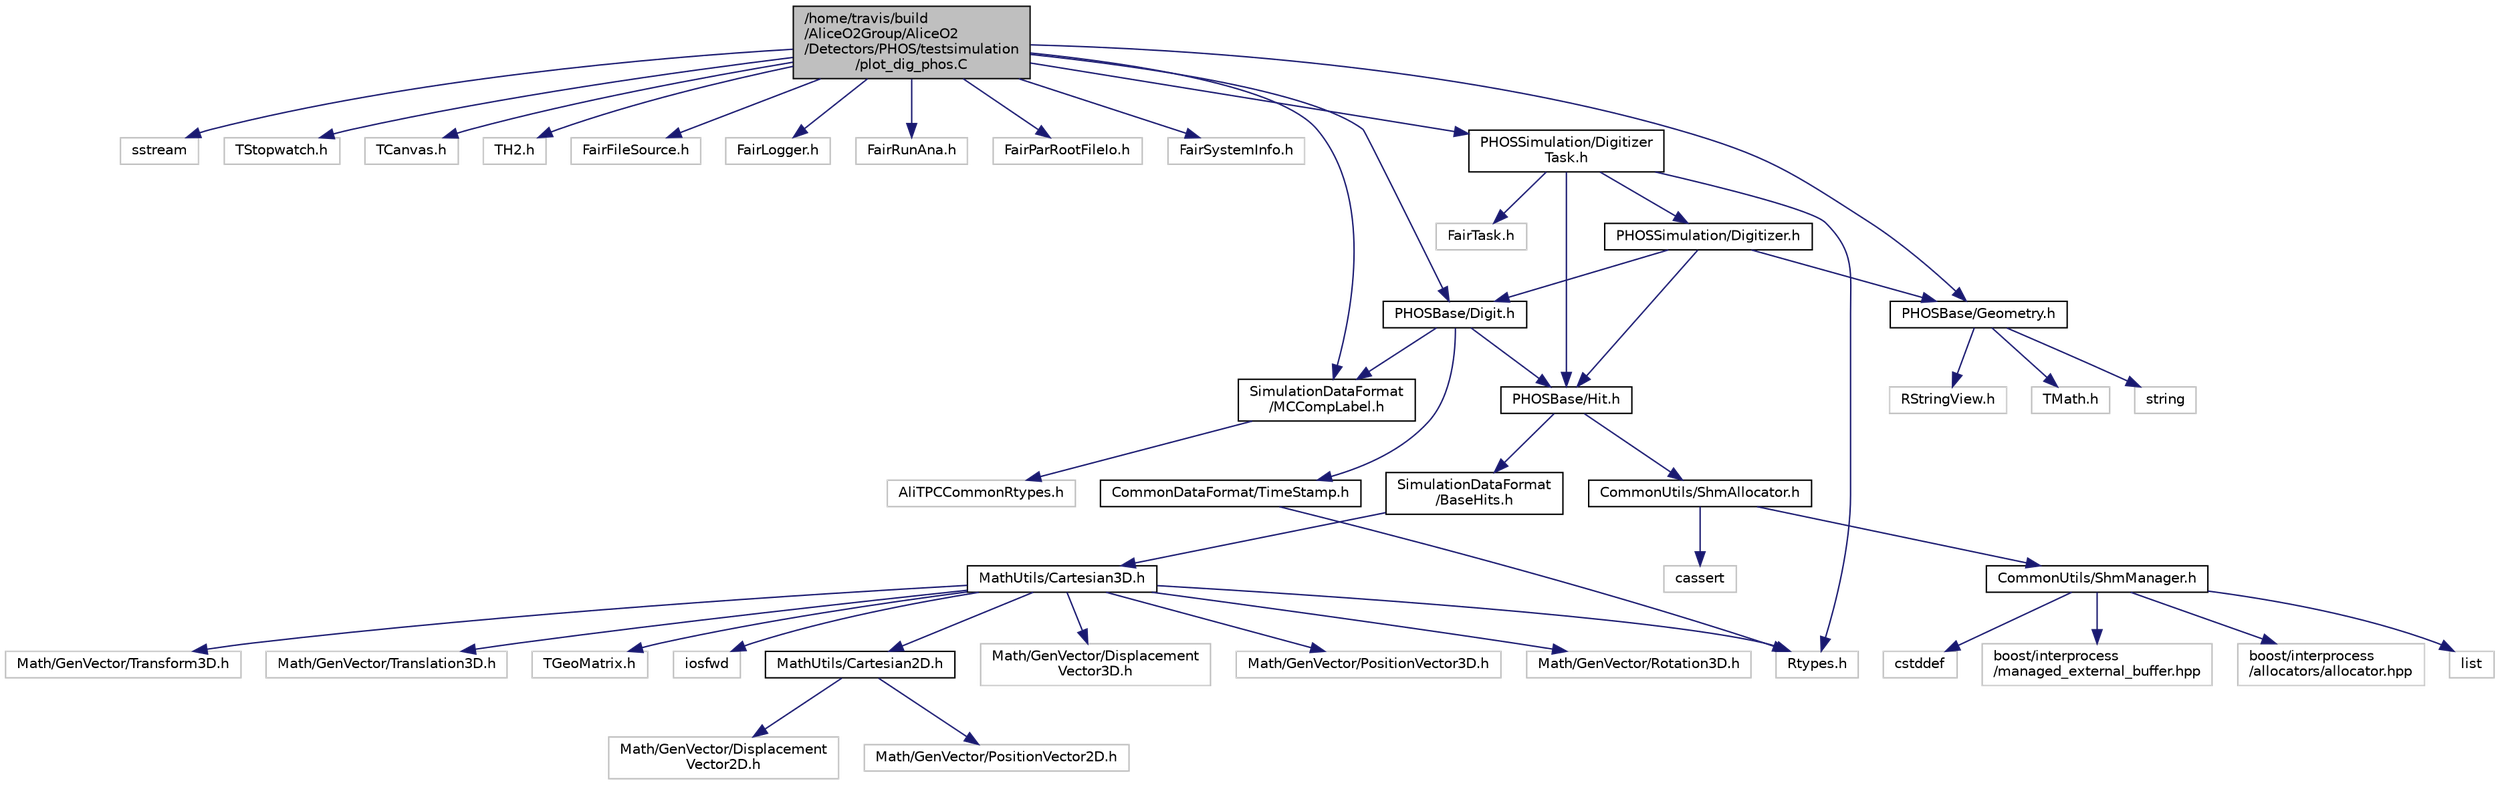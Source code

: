 digraph "/home/travis/build/AliceO2Group/AliceO2/Detectors/PHOS/testsimulation/plot_dig_phos.C"
{
 // INTERACTIVE_SVG=YES
  bgcolor="transparent";
  edge [fontname="Helvetica",fontsize="10",labelfontname="Helvetica",labelfontsize="10"];
  node [fontname="Helvetica",fontsize="10",shape=record];
  Node1 [label="/home/travis/build\l/AliceO2Group/AliceO2\l/Detectors/PHOS/testsimulation\l/plot_dig_phos.C",height=0.2,width=0.4,color="black", fillcolor="grey75", style="filled" fontcolor="black"];
  Node1 -> Node2 [color="midnightblue",fontsize="10",style="solid",fontname="Helvetica"];
  Node2 [label="sstream",height=0.2,width=0.4,color="grey75"];
  Node1 -> Node3 [color="midnightblue",fontsize="10",style="solid",fontname="Helvetica"];
  Node3 [label="TStopwatch.h",height=0.2,width=0.4,color="grey75"];
  Node1 -> Node4 [color="midnightblue",fontsize="10",style="solid",fontname="Helvetica"];
  Node4 [label="TCanvas.h",height=0.2,width=0.4,color="grey75"];
  Node1 -> Node5 [color="midnightblue",fontsize="10",style="solid",fontname="Helvetica"];
  Node5 [label="TH2.h",height=0.2,width=0.4,color="grey75"];
  Node1 -> Node6 [color="midnightblue",fontsize="10",style="solid",fontname="Helvetica"];
  Node6 [label="FairFileSource.h",height=0.2,width=0.4,color="grey75"];
  Node1 -> Node7 [color="midnightblue",fontsize="10",style="solid",fontname="Helvetica"];
  Node7 [label="FairLogger.h",height=0.2,width=0.4,color="grey75"];
  Node1 -> Node8 [color="midnightblue",fontsize="10",style="solid",fontname="Helvetica"];
  Node8 [label="FairRunAna.h",height=0.2,width=0.4,color="grey75"];
  Node1 -> Node9 [color="midnightblue",fontsize="10",style="solid",fontname="Helvetica"];
  Node9 [label="FairParRootFileIo.h",height=0.2,width=0.4,color="grey75"];
  Node1 -> Node10 [color="midnightblue",fontsize="10",style="solid",fontname="Helvetica"];
  Node10 [label="FairSystemInfo.h",height=0.2,width=0.4,color="grey75"];
  Node1 -> Node11 [color="midnightblue",fontsize="10",style="solid",fontname="Helvetica"];
  Node11 [label="SimulationDataFormat\l/MCCompLabel.h",height=0.2,width=0.4,color="black",URL="$d7/dcd/MCCompLabel_8h.html"];
  Node11 -> Node12 [color="midnightblue",fontsize="10",style="solid",fontname="Helvetica"];
  Node12 [label="AliTPCCommonRtypes.h",height=0.2,width=0.4,color="grey75"];
  Node1 -> Node13 [color="midnightblue",fontsize="10",style="solid",fontname="Helvetica"];
  Node13 [label="PHOSBase/Digit.h",height=0.2,width=0.4,color="black",URL="$d8/de9/PHOS_2base_2include_2PHOSBase_2Digit_8h.html"];
  Node13 -> Node14 [color="midnightblue",fontsize="10",style="solid",fontname="Helvetica"];
  Node14 [label="CommonDataFormat/TimeStamp.h",height=0.2,width=0.4,color="black",URL="$df/d5d/common_2include_2CommonDataFormat_2TimeStamp_8h.html"];
  Node14 -> Node15 [color="midnightblue",fontsize="10",style="solid",fontname="Helvetica"];
  Node15 [label="Rtypes.h",height=0.2,width=0.4,color="grey75"];
  Node13 -> Node11 [color="midnightblue",fontsize="10",style="solid",fontname="Helvetica"];
  Node13 -> Node16 [color="midnightblue",fontsize="10",style="solid",fontname="Helvetica"];
  Node16 [label="PHOSBase/Hit.h",height=0.2,width=0.4,color="black",URL="$d1/def/PHOS_2base_2include_2PHOSBase_2Hit_8h.html"];
  Node16 -> Node17 [color="midnightblue",fontsize="10",style="solid",fontname="Helvetica"];
  Node17 [label="SimulationDataFormat\l/BaseHits.h",height=0.2,width=0.4,color="black",URL="$d4/d25/BaseHits_8h.html"];
  Node17 -> Node18 [color="midnightblue",fontsize="10",style="solid",fontname="Helvetica"];
  Node18 [label="MathUtils/Cartesian3D.h",height=0.2,width=0.4,color="black",URL="$dd/d76/Cartesian3D_8h.html"];
  Node18 -> Node19 [color="midnightblue",fontsize="10",style="solid",fontname="Helvetica"];
  Node19 [label="Math/GenVector/Displacement\lVector3D.h",height=0.2,width=0.4,color="grey75"];
  Node18 -> Node20 [color="midnightblue",fontsize="10",style="solid",fontname="Helvetica"];
  Node20 [label="Math/GenVector/PositionVector3D.h",height=0.2,width=0.4,color="grey75"];
  Node18 -> Node21 [color="midnightblue",fontsize="10",style="solid",fontname="Helvetica"];
  Node21 [label="Math/GenVector/Rotation3D.h",height=0.2,width=0.4,color="grey75"];
  Node18 -> Node22 [color="midnightblue",fontsize="10",style="solid",fontname="Helvetica"];
  Node22 [label="Math/GenVector/Transform3D.h",height=0.2,width=0.4,color="grey75"];
  Node18 -> Node23 [color="midnightblue",fontsize="10",style="solid",fontname="Helvetica"];
  Node23 [label="Math/GenVector/Translation3D.h",height=0.2,width=0.4,color="grey75"];
  Node18 -> Node15 [color="midnightblue",fontsize="10",style="solid",fontname="Helvetica"];
  Node18 -> Node24 [color="midnightblue",fontsize="10",style="solid",fontname="Helvetica"];
  Node24 [label="TGeoMatrix.h",height=0.2,width=0.4,color="grey75"];
  Node18 -> Node25 [color="midnightblue",fontsize="10",style="solid",fontname="Helvetica"];
  Node25 [label="iosfwd",height=0.2,width=0.4,color="grey75"];
  Node18 -> Node26 [color="midnightblue",fontsize="10",style="solid",fontname="Helvetica"];
  Node26 [label="MathUtils/Cartesian2D.h",height=0.2,width=0.4,color="black",URL="$d2/dd0/Cartesian2D_8h.html"];
  Node26 -> Node27 [color="midnightblue",fontsize="10",style="solid",fontname="Helvetica"];
  Node27 [label="Math/GenVector/Displacement\lVector2D.h",height=0.2,width=0.4,color="grey75"];
  Node26 -> Node28 [color="midnightblue",fontsize="10",style="solid",fontname="Helvetica"];
  Node28 [label="Math/GenVector/PositionVector2D.h",height=0.2,width=0.4,color="grey75"];
  Node16 -> Node29 [color="midnightblue",fontsize="10",style="solid",fontname="Helvetica"];
  Node29 [label="CommonUtils/ShmAllocator.h",height=0.2,width=0.4,color="black",URL="$d0/d91/ShmAllocator_8h.html"];
  Node29 -> Node30 [color="midnightblue",fontsize="10",style="solid",fontname="Helvetica"];
  Node30 [label="CommonUtils/ShmManager.h",height=0.2,width=0.4,color="black",URL="$de/d61/ShmManager_8h.html"];
  Node30 -> Node31 [color="midnightblue",fontsize="10",style="solid",fontname="Helvetica"];
  Node31 [label="list",height=0.2,width=0.4,color="grey75"];
  Node30 -> Node32 [color="midnightblue",fontsize="10",style="solid",fontname="Helvetica"];
  Node32 [label="cstddef",height=0.2,width=0.4,color="grey75"];
  Node30 -> Node33 [color="midnightblue",fontsize="10",style="solid",fontname="Helvetica"];
  Node33 [label="boost/interprocess\l/managed_external_buffer.hpp",height=0.2,width=0.4,color="grey75"];
  Node30 -> Node34 [color="midnightblue",fontsize="10",style="solid",fontname="Helvetica"];
  Node34 [label="boost/interprocess\l/allocators/allocator.hpp",height=0.2,width=0.4,color="grey75"];
  Node29 -> Node35 [color="midnightblue",fontsize="10",style="solid",fontname="Helvetica"];
  Node35 [label="cassert",height=0.2,width=0.4,color="grey75"];
  Node1 -> Node36 [color="midnightblue",fontsize="10",style="solid",fontname="Helvetica"];
  Node36 [label="PHOSBase/Geometry.h",height=0.2,width=0.4,color="black",URL="$d7/d7f/PHOS_2base_2include_2PHOSBase_2Geometry_8h.html"];
  Node36 -> Node37 [color="midnightblue",fontsize="10",style="solid",fontname="Helvetica"];
  Node37 [label="string",height=0.2,width=0.4,color="grey75"];
  Node36 -> Node38 [color="midnightblue",fontsize="10",style="solid",fontname="Helvetica"];
  Node38 [label="RStringView.h",height=0.2,width=0.4,color="grey75"];
  Node36 -> Node39 [color="midnightblue",fontsize="10",style="solid",fontname="Helvetica"];
  Node39 [label="TMath.h",height=0.2,width=0.4,color="grey75"];
  Node1 -> Node40 [color="midnightblue",fontsize="10",style="solid",fontname="Helvetica"];
  Node40 [label="PHOSSimulation/Digitizer\lTask.h",height=0.2,width=0.4,color="black",URL="$d2/d43/PHOS_2simulation_2include_2PHOSSimulation_2DigitizerTask_8h.html"];
  Node40 -> Node41 [color="midnightblue",fontsize="10",style="solid",fontname="Helvetica"];
  Node41 [label="FairTask.h",height=0.2,width=0.4,color="grey75"];
  Node40 -> Node15 [color="midnightblue",fontsize="10",style="solid",fontname="Helvetica"];
  Node40 -> Node16 [color="midnightblue",fontsize="10",style="solid",fontname="Helvetica"];
  Node40 -> Node42 [color="midnightblue",fontsize="10",style="solid",fontname="Helvetica"];
  Node42 [label="PHOSSimulation/Digitizer.h",height=0.2,width=0.4,color="black",URL="$d6/d4b/PHOS_2simulation_2include_2PHOSSimulation_2Digitizer_8h.html"];
  Node42 -> Node13 [color="midnightblue",fontsize="10",style="solid",fontname="Helvetica"];
  Node42 -> Node36 [color="midnightblue",fontsize="10",style="solid",fontname="Helvetica"];
  Node42 -> Node16 [color="midnightblue",fontsize="10",style="solid",fontname="Helvetica"];
}
